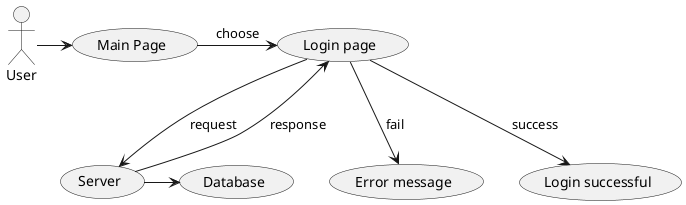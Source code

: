 @startuml
'https://plantuml.com/use-case-diagram

:User:
User -> (Main Page)
(Main Page) -> (Login page) : choose
(Login page) --> (Error message) : fail
(Login page) --> (Login successful) : success
(Login page) -> (Server) : request
(Server) --> (Login page): response
(Server) -> (Database)
@enduml